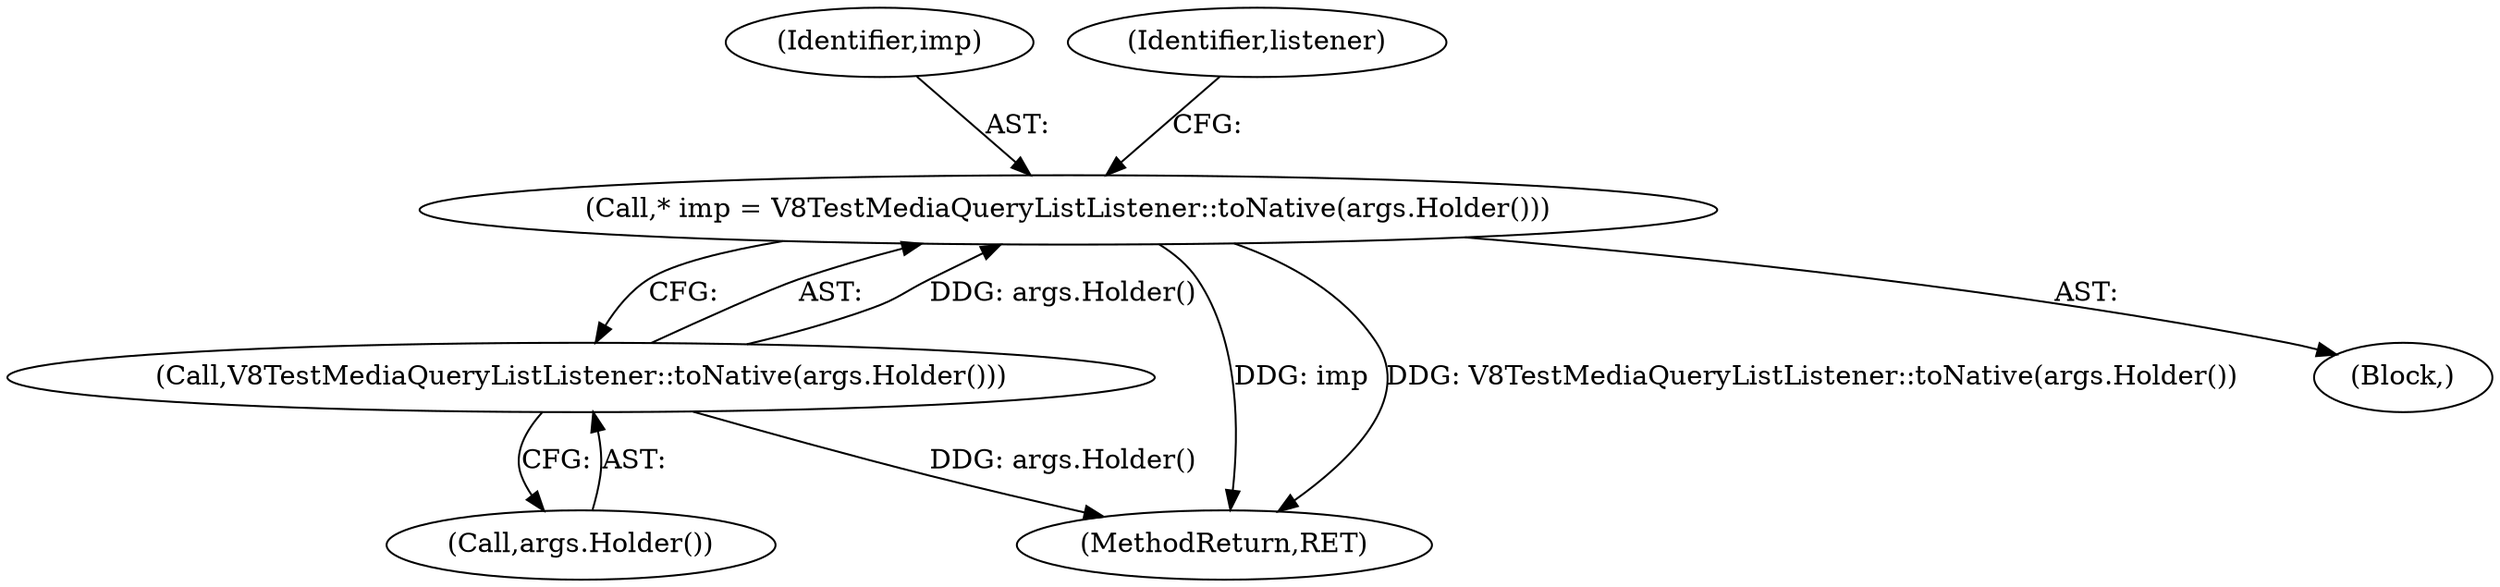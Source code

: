 digraph "0_Chrome_e9372a1bfd3588a80fcf49aa07321f0971dd6091_8@pointer" {
"1000113" [label="(Call,* imp = V8TestMediaQueryListListener::toNative(args.Holder()))"];
"1000115" [label="(Call,V8TestMediaQueryListListener::toNative(args.Holder()))"];
"1000114" [label="(Identifier,imp)"];
"1000113" [label="(Call,* imp = V8TestMediaQueryListListener::toNative(args.Holder()))"];
"1000119" [label="(MethodReturn,RET)"];
"1000102" [label="(Block,)"];
"1000115" [label="(Call,V8TestMediaQueryListListener::toNative(args.Holder()))"];
"1000116" [label="(Call,args.Holder())"];
"1000118" [label="(Identifier,listener)"];
"1000113" -> "1000102"  [label="AST: "];
"1000113" -> "1000115"  [label="CFG: "];
"1000114" -> "1000113"  [label="AST: "];
"1000115" -> "1000113"  [label="AST: "];
"1000118" -> "1000113"  [label="CFG: "];
"1000113" -> "1000119"  [label="DDG: imp"];
"1000113" -> "1000119"  [label="DDG: V8TestMediaQueryListListener::toNative(args.Holder())"];
"1000115" -> "1000113"  [label="DDG: args.Holder()"];
"1000115" -> "1000116"  [label="CFG: "];
"1000116" -> "1000115"  [label="AST: "];
"1000115" -> "1000119"  [label="DDG: args.Holder()"];
}

